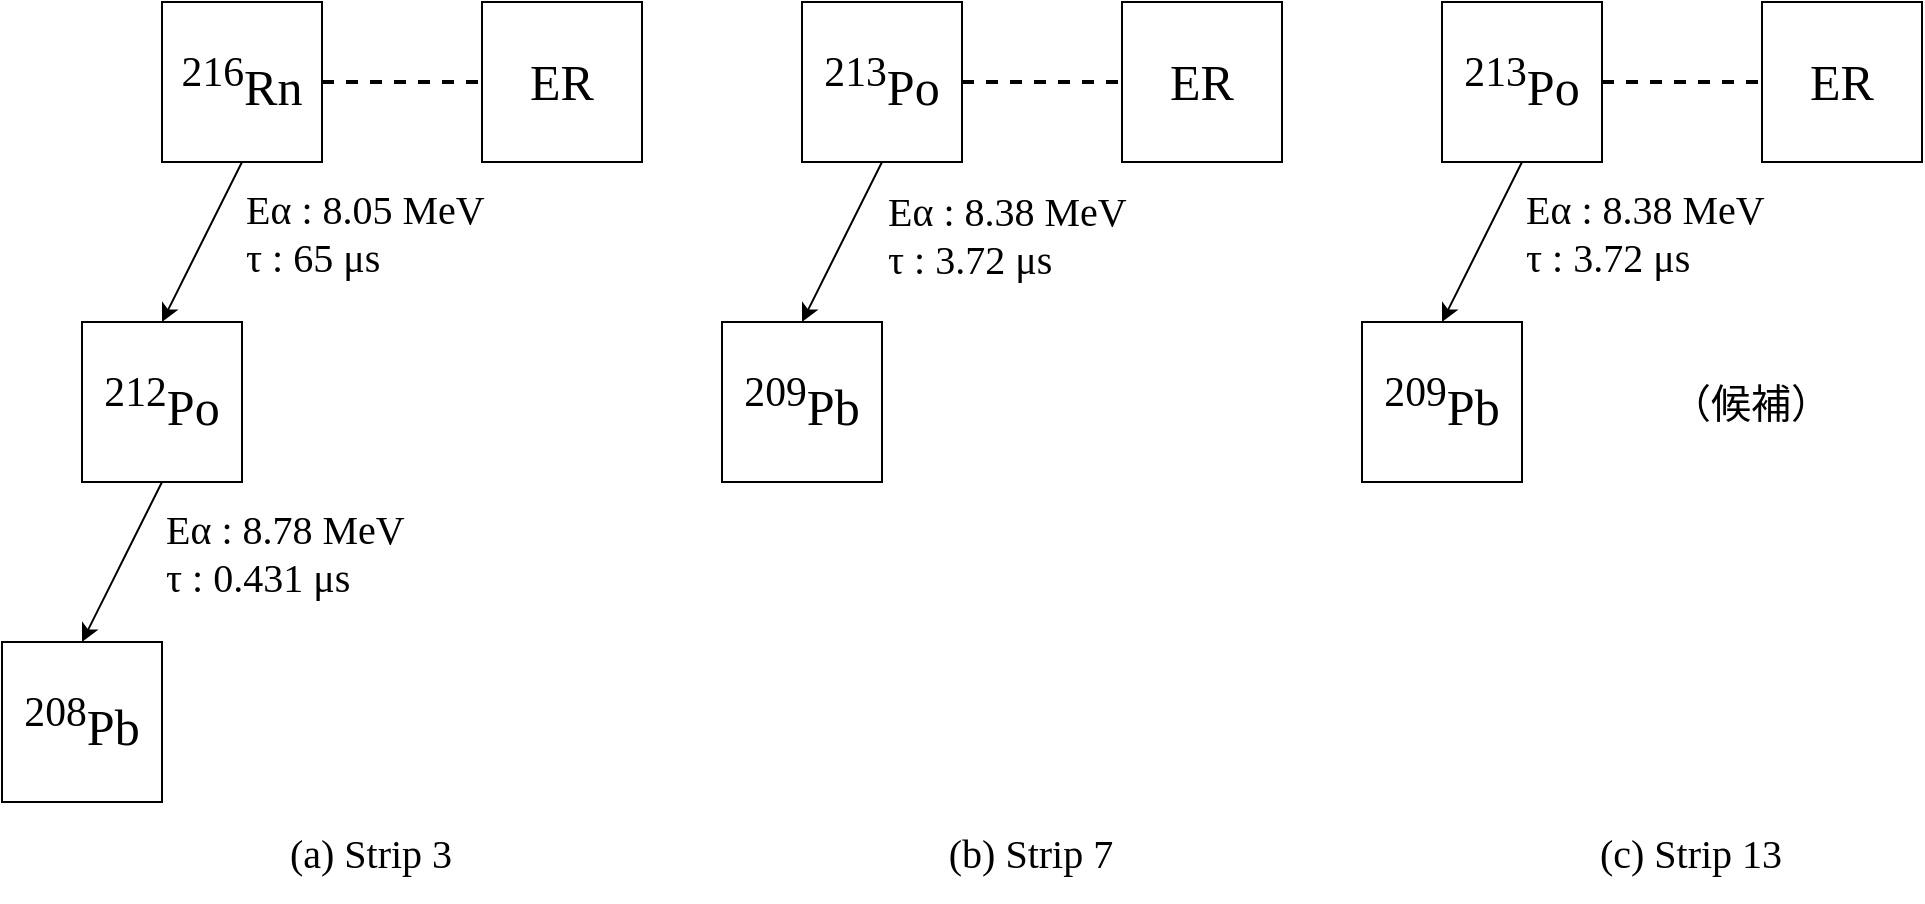 <mxfile version="24.0.7" type="github">
  <diagram name="ページ1" id="zonXiODc1IrFrzEqGld8">
    <mxGraphModel dx="1468" dy="975" grid="1" gridSize="10" guides="1" tooltips="1" connect="1" arrows="1" fold="1" page="1" pageScale="1" pageWidth="1169" pageHeight="827" math="0" shadow="0">
      <root>
        <mxCell id="0" />
        <mxCell id="1" parent="0" />
        <mxCell id="Cy6aTgQ_koF-xE2962PL-1" value="ER" style="whiteSpace=wrap;html=1;aspect=fixed;fontFamily=Times New Roman;fontSize=25;" parent="1" vertex="1">
          <mxGeometry x="280" y="80" width="80" height="80" as="geometry" />
        </mxCell>
        <mxCell id="Cy6aTgQ_koF-xE2962PL-2" value="" style="endArrow=none;dashed=1;html=1;rounded=0;endSize=6;strokeWidth=2;" parent="1" edge="1">
          <mxGeometry width="50" height="50" relative="1" as="geometry">
            <mxPoint x="200" y="120" as="sourcePoint" />
            <mxPoint x="280" y="120" as="targetPoint" />
          </mxGeometry>
        </mxCell>
        <mxCell id="Cy6aTgQ_koF-xE2962PL-3" value="&lt;sup&gt;216&lt;/sup&gt;Rn" style="whiteSpace=wrap;html=1;aspect=fixed;fontFamily=Times New Roman;fontSize=25;" parent="1" vertex="1">
          <mxGeometry x="120" y="80" width="80" height="80" as="geometry" />
        </mxCell>
        <mxCell id="Cy6aTgQ_koF-xE2962PL-4" value="" style="endArrow=classic;html=1;rounded=0;exitX=0;exitY=1;exitDx=0;exitDy=0;entryX=0.5;entryY=0;entryDx=0;entryDy=0;" parent="1" target="Cy6aTgQ_koF-xE2962PL-5" edge="1">
          <mxGeometry width="50" height="50" relative="1" as="geometry">
            <mxPoint x="160" y="160" as="sourcePoint" />
            <mxPoint x="80" y="240" as="targetPoint" />
          </mxGeometry>
        </mxCell>
        <mxCell id="Cy6aTgQ_koF-xE2962PL-5" value="&lt;sup&gt;212&lt;/sup&gt;Po" style="whiteSpace=wrap;html=1;aspect=fixed;fontFamily=Times New Roman;fontSize=25;" parent="1" vertex="1">
          <mxGeometry x="80" y="240" width="80" height="80" as="geometry" />
        </mxCell>
        <mxCell id="Cy6aTgQ_koF-xE2962PL-6" value="" style="endArrow=classic;html=1;rounded=0;exitX=0.5;exitY=1;exitDx=0;exitDy=0;" parent="1" source="Cy6aTgQ_koF-xE2962PL-5" edge="1">
          <mxGeometry width="50" height="50" relative="1" as="geometry">
            <mxPoint x="100" y="420" as="sourcePoint" />
            <mxPoint x="80" y="400" as="targetPoint" />
          </mxGeometry>
        </mxCell>
        <mxCell id="Cy6aTgQ_koF-xE2962PL-7" value="&lt;sup&gt;208&lt;/sup&gt;Pb" style="whiteSpace=wrap;html=1;aspect=fixed;fontFamily=Times New Roman;fontSize=25;" parent="1" vertex="1">
          <mxGeometry x="40" y="400" width="80" height="80" as="geometry" />
        </mxCell>
        <mxCell id="Cy6aTgQ_koF-xE2962PL-8" value="&lt;font style=&quot;font-size: 20px;&quot;&gt;Eα : 8.05 MeV&lt;/font&gt;&lt;div&gt;&lt;span style=&quot;background-color: initial;&quot;&gt;τ : 65 μs&lt;/span&gt;&lt;/div&gt;" style="text;html=1;strokeColor=none;fillColor=none;align=left;verticalAlign=middle;whiteSpace=wrap;rounded=0;labelPosition=center;verticalLabelPosition=middle;spacing=2;fontFamily=Times New Roman;fontSize=20;" parent="1" vertex="1">
          <mxGeometry x="160" y="170" width="149" height="50" as="geometry" />
        </mxCell>
        <mxCell id="Cy6aTgQ_koF-xE2962PL-9" value="&lt;font style=&quot;font-size: 20px;&quot;&gt;Eα : 8.78 MeV&lt;/font&gt;&lt;div&gt;&lt;span style=&quot;background-color: initial;&quot;&gt;τ&lt;/span&gt;&lt;span style=&quot;background-color: initial;&quot;&gt;&amp;nbsp;: 0.431&lt;/span&gt;&lt;span style=&quot;background-color: initial;&quot;&gt;&amp;nbsp;μs&lt;/span&gt;&lt;/div&gt;" style="text;html=1;strokeColor=none;fillColor=none;align=left;verticalAlign=middle;whiteSpace=wrap;rounded=0;labelPosition=center;verticalLabelPosition=middle;spacing=2;fontFamily=Times New Roman;fontSize=20;" parent="1" vertex="1">
          <mxGeometry x="120" y="330" width="149" height="50" as="geometry" />
        </mxCell>
        <mxCell id="Cy6aTgQ_koF-xE2962PL-10" value="(a) Strip 3" style="text;html=1;strokeColor=none;fillColor=none;align=center;verticalAlign=middle;whiteSpace=wrap;rounded=0;labelPosition=center;verticalLabelPosition=middle;spacing=2;fontFamily=Times New Roman;fontSize=20;" parent="1" vertex="1">
          <mxGeometry x="150" y="480" width="149" height="50" as="geometry" />
        </mxCell>
        <mxCell id="Cy6aTgQ_koF-xE2962PL-11" value="ER" style="whiteSpace=wrap;html=1;aspect=fixed;fontFamily=Times New Roman;fontSize=25;" parent="1" vertex="1">
          <mxGeometry x="600" y="80" width="80" height="80" as="geometry" />
        </mxCell>
        <mxCell id="Cy6aTgQ_koF-xE2962PL-12" value="" style="endArrow=none;dashed=1;html=1;rounded=0;endSize=6;strokeWidth=2;" parent="1" edge="1">
          <mxGeometry width="50" height="50" relative="1" as="geometry">
            <mxPoint x="520" y="120" as="sourcePoint" />
            <mxPoint x="600" y="120" as="targetPoint" />
          </mxGeometry>
        </mxCell>
        <mxCell id="Cy6aTgQ_koF-xE2962PL-13" value="&lt;sup&gt;213&lt;/sup&gt;Po" style="whiteSpace=wrap;html=1;aspect=fixed;fontFamily=Times New Roman;fontSize=25;" parent="1" vertex="1">
          <mxGeometry x="440" y="80" width="80" height="80" as="geometry" />
        </mxCell>
        <mxCell id="Cy6aTgQ_koF-xE2962PL-14" value="" style="endArrow=classic;html=1;rounded=0;exitX=0;exitY=1;exitDx=0;exitDy=0;entryX=0.5;entryY=0;entryDx=0;entryDy=0;" parent="1" target="Cy6aTgQ_koF-xE2962PL-15" edge="1">
          <mxGeometry width="50" height="50" relative="1" as="geometry">
            <mxPoint x="480" y="160" as="sourcePoint" />
            <mxPoint x="400" y="240" as="targetPoint" />
          </mxGeometry>
        </mxCell>
        <mxCell id="Cy6aTgQ_koF-xE2962PL-15" value="&lt;sup style=&quot;border-color: var(--border-color);&quot;&gt;209&lt;/sup&gt;Pb" style="whiteSpace=wrap;html=1;aspect=fixed;fontFamily=Times New Roman;fontSize=25;" parent="1" vertex="1">
          <mxGeometry x="400" y="240" width="80" height="80" as="geometry" />
        </mxCell>
        <mxCell id="Cy6aTgQ_koF-xE2962PL-16" value="&lt;font style=&quot;font-size: 20px;&quot;&gt;Eα : 8.38 MeV&lt;br&gt;&lt;/font&gt;&lt;span style=&quot;background-color: initial;&quot;&gt;τ&lt;/span&gt;&lt;span style=&quot;background-color: initial;&quot;&gt;&amp;nbsp;: 3.72&lt;/span&gt;&lt;span style=&quot;background-color: initial;&quot;&gt;&amp;nbsp;μs&lt;/span&gt;" style="text;html=1;strokeColor=none;fillColor=none;align=left;verticalAlign=middle;whiteSpace=wrap;rounded=0;labelPosition=center;verticalLabelPosition=middle;spacing=2;fontFamily=Times New Roman;fontSize=20;" parent="1" vertex="1">
          <mxGeometry x="481" y="171" width="149" height="50" as="geometry" />
        </mxCell>
        <mxCell id="Cy6aTgQ_koF-xE2962PL-17" value="(b) Strip 7" style="text;html=1;strokeColor=none;fillColor=none;align=center;verticalAlign=middle;whiteSpace=wrap;rounded=0;labelPosition=center;verticalLabelPosition=middle;spacing=2;fontFamily=Times New Roman;fontSize=20;" parent="1" vertex="1">
          <mxGeometry x="480" y="480" width="149" height="50" as="geometry" />
        </mxCell>
        <mxCell id="Cy6aTgQ_koF-xE2962PL-18" value="ER" style="whiteSpace=wrap;html=1;aspect=fixed;fontFamily=Times New Roman;fontSize=25;" parent="1" vertex="1">
          <mxGeometry x="920" y="80" width="80" height="80" as="geometry" />
        </mxCell>
        <mxCell id="Cy6aTgQ_koF-xE2962PL-19" value="" style="endArrow=none;dashed=1;html=1;rounded=0;endSize=6;strokeWidth=2;" parent="1" edge="1">
          <mxGeometry width="50" height="50" relative="1" as="geometry">
            <mxPoint x="840" y="120" as="sourcePoint" />
            <mxPoint x="920" y="120" as="targetPoint" />
          </mxGeometry>
        </mxCell>
        <mxCell id="Cy6aTgQ_koF-xE2962PL-20" value="&lt;sup&gt;213&lt;/sup&gt;Po" style="whiteSpace=wrap;html=1;aspect=fixed;fontFamily=Times New Roman;fontSize=25;" parent="1" vertex="1">
          <mxGeometry x="760" y="80" width="80" height="80" as="geometry" />
        </mxCell>
        <mxCell id="Cy6aTgQ_koF-xE2962PL-21" value="" style="endArrow=classic;html=1;rounded=0;exitX=0;exitY=1;exitDx=0;exitDy=0;entryX=0.5;entryY=0;entryDx=0;entryDy=0;" parent="1" target="Cy6aTgQ_koF-xE2962PL-22" edge="1">
          <mxGeometry width="50" height="50" relative="1" as="geometry">
            <mxPoint x="800" y="160" as="sourcePoint" />
            <mxPoint x="720" y="240" as="targetPoint" />
          </mxGeometry>
        </mxCell>
        <mxCell id="Cy6aTgQ_koF-xE2962PL-22" value="&lt;sup style=&quot;border-color: var(--border-color);&quot;&gt;209&lt;/sup&gt;Pb" style="whiteSpace=wrap;html=1;aspect=fixed;fontFamily=Times New Roman;fontSize=25;" parent="1" vertex="1">
          <mxGeometry x="720" y="240" width="80" height="80" as="geometry" />
        </mxCell>
        <mxCell id="Cy6aTgQ_koF-xE2962PL-23" value="&lt;font style=&quot;font-size: 20px;&quot;&gt;Eα : 8.38 MeV&lt;/font&gt;&lt;div&gt;&lt;span style=&quot;background-color: initial;&quot;&gt;τ&lt;/span&gt;&lt;span style=&quot;background-color: initial;&quot;&gt;&amp;nbsp;: 3.72&lt;/span&gt;&lt;span style=&quot;background-color: initial;&quot;&gt;&amp;nbsp;μs&lt;/span&gt;&lt;/div&gt;" style="text;html=1;strokeColor=none;fillColor=none;align=left;verticalAlign=middle;whiteSpace=wrap;rounded=0;labelPosition=center;verticalLabelPosition=middle;spacing=2;fontFamily=Times New Roman;fontSize=20;" parent="1" vertex="1">
          <mxGeometry x="800" y="170" width="149" height="50" as="geometry" />
        </mxCell>
        <mxCell id="Cy6aTgQ_koF-xE2962PL-24" value="(c) Strip 13" style="text;html=1;strokeColor=none;fillColor=none;align=center;verticalAlign=middle;whiteSpace=wrap;rounded=0;labelPosition=center;verticalLabelPosition=middle;spacing=2;fontFamily=Times New Roman;fontSize=20;" parent="1" vertex="1">
          <mxGeometry x="810" y="480" width="149" height="50" as="geometry" />
        </mxCell>
        <mxCell id="Cy6aTgQ_koF-xE2962PL-25" value="（候補）" style="text;html=1;strokeColor=none;fillColor=none;align=center;verticalAlign=middle;whiteSpace=wrap;rounded=0;labelPosition=center;verticalLabelPosition=middle;spacing=2;fontFamily=Times New Roman;fontSize=20;" parent="1" vertex="1">
          <mxGeometry x="840" y="255" width="149" height="50" as="geometry" />
        </mxCell>
      </root>
    </mxGraphModel>
  </diagram>
</mxfile>
